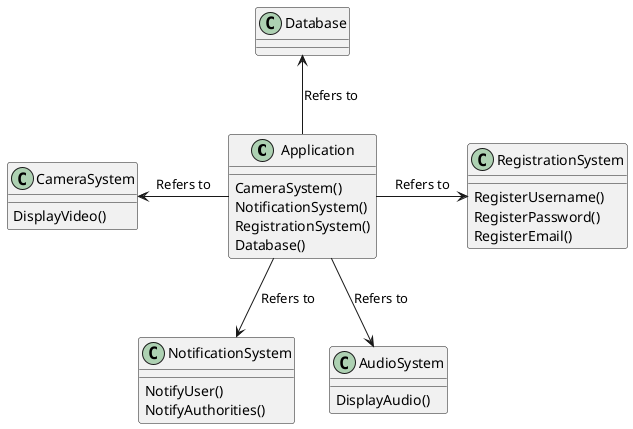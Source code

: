 @startuml

class Application {
    CameraSystem()
    NotificationSystem()
    RegistrationSystem()
    Database()
}
class NotificationSystem{
    NotifyUser()
    NotifyAuthorities()
}
class RegistrationSystem{
    RegisterUsername()
    RegisterPassword()
    RegisterEmail()
}
class CameraSystem{
    DisplayVideo()
}
class AudioSystem {
    DisplayAudio()
}


Application -d-> NotificationSystem : Refers to
Application -> RegistrationSystem : Refers to
Application -l-> CameraSystem : Refers to
Application -u-> Database : Refers to
Application -d-> AudioSystem : Refers to


@endunml 
